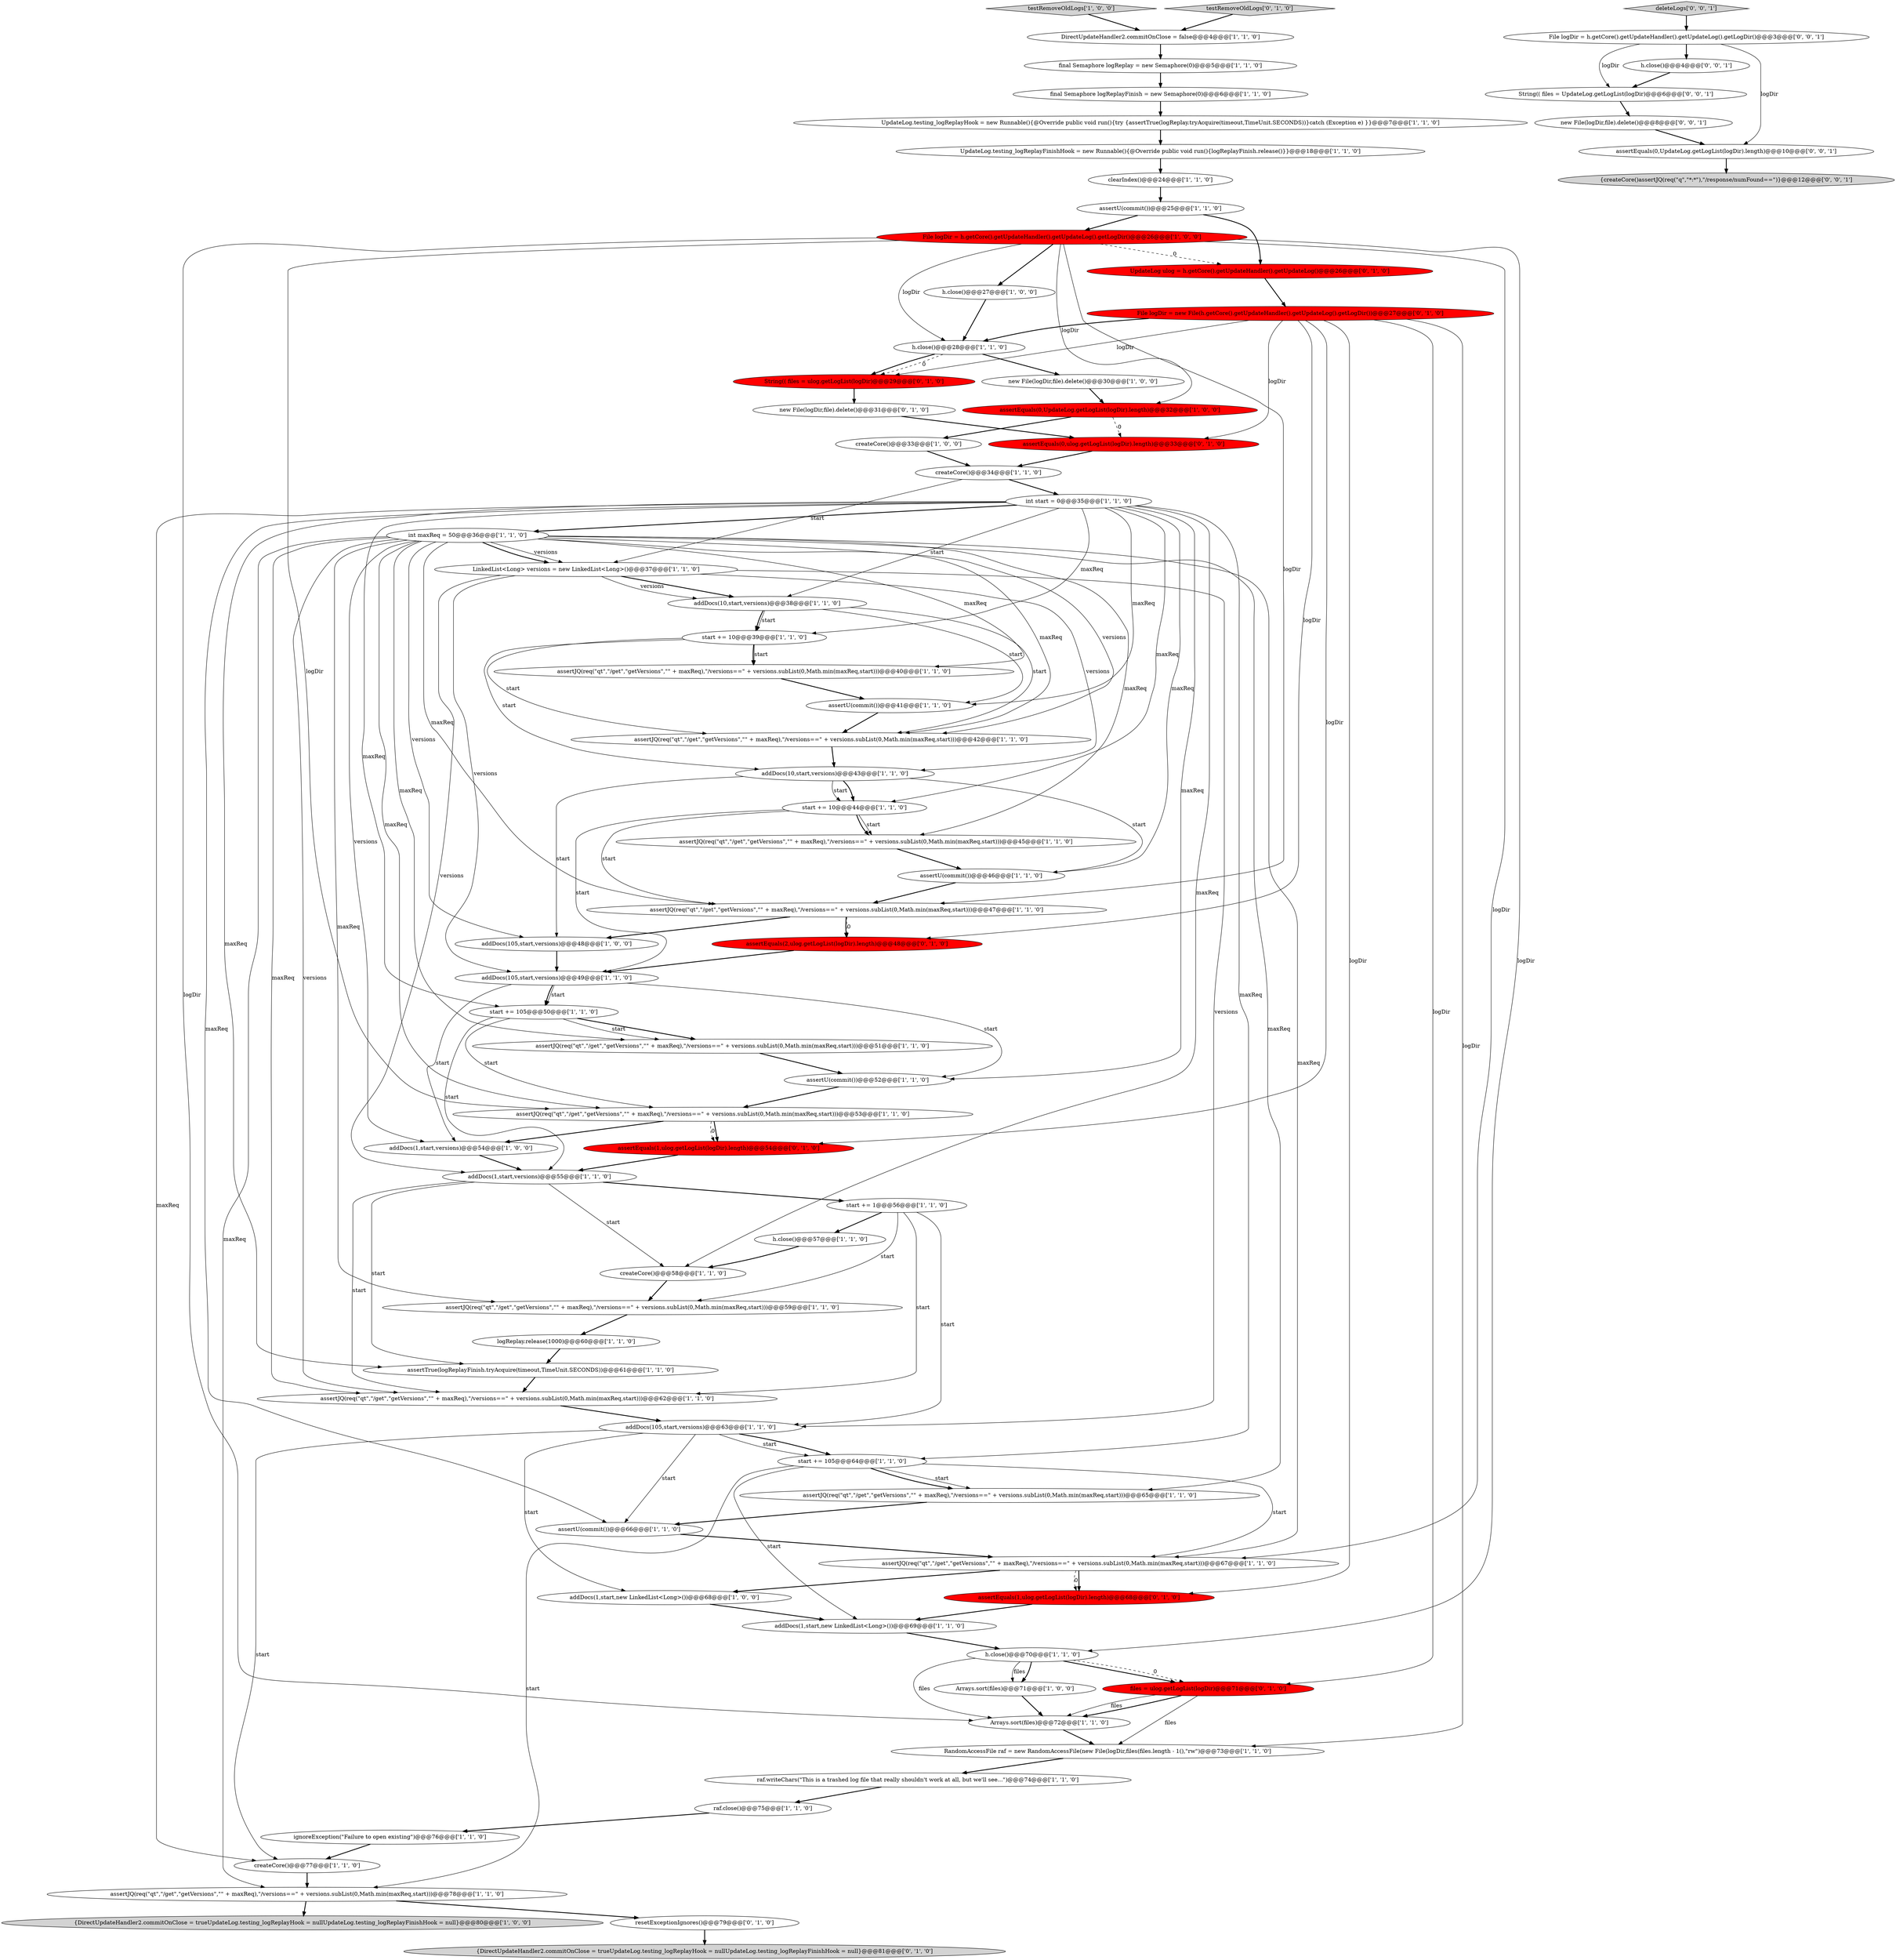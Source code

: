 digraph {
40 [style = filled, label = "assertTrue(logReplayFinish.tryAcquire(timeout,TimeUnit.SECONDS))@@@61@@@['1', '1', '0']", fillcolor = white, shape = ellipse image = "AAA0AAABBB1BBB"];
26 [style = filled, label = "h.close()@@@70@@@['1', '1', '0']", fillcolor = white, shape = ellipse image = "AAA0AAABBB1BBB"];
56 [style = filled, label = "addDocs(105,start,versions)@@@49@@@['1', '1', '0']", fillcolor = white, shape = ellipse image = "AAA0AAABBB1BBB"];
16 [style = filled, label = "assertU(commit())@@@25@@@['1', '1', '0']", fillcolor = white, shape = ellipse image = "AAA0AAABBB1BBB"];
33 [style = filled, label = "createCore()@@@34@@@['1', '1', '0']", fillcolor = white, shape = ellipse image = "AAA0AAABBB1BBB"];
57 [style = filled, label = "assertU(commit())@@@52@@@['1', '1', '0']", fillcolor = white, shape = ellipse image = "AAA0AAABBB1BBB"];
58 [style = filled, label = "addDocs(105,start,versions)@@@63@@@['1', '1', '0']", fillcolor = white, shape = ellipse image = "AAA0AAABBB1BBB"];
65 [style = filled, label = "UpdateLog ulog = h.getCore().getUpdateHandler().getUpdateLog()@@@26@@@['0', '1', '0']", fillcolor = red, shape = ellipse image = "AAA1AAABBB2BBB"];
69 [style = filled, label = "files = ulog.getLogList(logDir)@@@71@@@['0', '1', '0']", fillcolor = red, shape = ellipse image = "AAA1AAABBB2BBB"];
24 [style = filled, label = "int maxReq = 50@@@36@@@['1', '1', '0']", fillcolor = white, shape = ellipse image = "AAA0AAABBB1BBB"];
5 [style = filled, label = "testRemoveOldLogs['1', '0', '0']", fillcolor = lightgray, shape = diamond image = "AAA0AAABBB1BBB"];
21 [style = filled, label = "addDocs(105,start,versions)@@@48@@@['1', '0', '0']", fillcolor = white, shape = ellipse image = "AAA0AAABBB1BBB"];
11 [style = filled, label = "assertJQ(req(\"qt\",\"/get\",\"getVersions\",\"\" + maxReq),\"/versions==\" + versions.subList(0,Math.min(maxReq,start)))@@@53@@@['1', '1', '0']", fillcolor = white, shape = ellipse image = "AAA0AAABBB1BBB"];
12 [style = filled, label = "addDocs(1,start,versions)@@@54@@@['1', '0', '0']", fillcolor = white, shape = ellipse image = "AAA0AAABBB1BBB"];
68 [style = filled, label = "assertEquals(1,ulog.getLogList(logDir).length)@@@54@@@['0', '1', '0']", fillcolor = red, shape = ellipse image = "AAA1AAABBB2BBB"];
67 [style = filled, label = "String(( files = ulog.getLogList(logDir)@@@29@@@['0', '1', '0']", fillcolor = red, shape = ellipse image = "AAA1AAABBB2BBB"];
52 [style = filled, label = "assertU(commit())@@@46@@@['1', '1', '0']", fillcolor = white, shape = ellipse image = "AAA0AAABBB1BBB"];
14 [style = filled, label = "start += 105@@@50@@@['1', '1', '0']", fillcolor = white, shape = ellipse image = "AAA0AAABBB1BBB"];
19 [style = filled, label = "new File(logDir,file).delete()@@@30@@@['1', '0', '0']", fillcolor = white, shape = ellipse image = "AAA0AAABBB1BBB"];
18 [style = filled, label = "LinkedList<Long> versions = new LinkedList<Long>()@@@37@@@['1', '1', '0']", fillcolor = white, shape = ellipse image = "AAA0AAABBB1BBB"];
46 [style = filled, label = "RandomAccessFile raf = new RandomAccessFile(new File(logDir,files(files.length - 1(),\"rw\")@@@73@@@['1', '1', '0']", fillcolor = white, shape = ellipse image = "AAA0AAABBB1BBB"];
72 [style = filled, label = "new File(logDir,file).delete()@@@8@@@['0', '0', '1']", fillcolor = white, shape = ellipse image = "AAA0AAABBB3BBB"];
53 [style = filled, label = "assertJQ(req(\"qt\",\"/get\",\"getVersions\",\"\" + maxReq),\"/versions==\" + versions.subList(0,Math.min(maxReq,start)))@@@40@@@['1', '1', '0']", fillcolor = white, shape = ellipse image = "AAA0AAABBB1BBB"];
54 [style = filled, label = "assertU(commit())@@@66@@@['1', '1', '0']", fillcolor = white, shape = ellipse image = "AAA0AAABBB1BBB"];
22 [style = filled, label = "createCore()@@@77@@@['1', '1', '0']", fillcolor = white, shape = ellipse image = "AAA0AAABBB1BBB"];
36 [style = filled, label = "File logDir = h.getCore().getUpdateHandler().getUpdateLog().getLogDir()@@@26@@@['1', '0', '0']", fillcolor = red, shape = ellipse image = "AAA1AAABBB1BBB"];
3 [style = filled, label = "createCore()@@@58@@@['1', '1', '0']", fillcolor = white, shape = ellipse image = "AAA0AAABBB1BBB"];
41 [style = filled, label = "start += 10@@@39@@@['1', '1', '0']", fillcolor = white, shape = ellipse image = "AAA0AAABBB1BBB"];
13 [style = filled, label = "assertU(commit())@@@41@@@['1', '1', '0']", fillcolor = white, shape = ellipse image = "AAA0AAABBB1BBB"];
43 [style = filled, label = "raf.writeChars(\"This is a trashed log file that really shouldn't work at all, but we'll see...\")@@@74@@@['1', '1', '0']", fillcolor = white, shape = ellipse image = "AAA0AAABBB1BBB"];
30 [style = filled, label = "assertJQ(req(\"qt\",\"/get\",\"getVersions\",\"\" + maxReq),\"/versions==\" + versions.subList(0,Math.min(maxReq,start)))@@@45@@@['1', '1', '0']", fillcolor = white, shape = ellipse image = "AAA0AAABBB1BBB"];
55 [style = filled, label = "final Semaphore logReplayFinish = new Semaphore(0)@@@6@@@['1', '1', '0']", fillcolor = white, shape = ellipse image = "AAA0AAABBB1BBB"];
71 [style = filled, label = "File logDir = new File(h.getCore().getUpdateHandler().getUpdateLog().getLogDir())@@@27@@@['0', '1', '0']", fillcolor = red, shape = ellipse image = "AAA1AAABBB2BBB"];
61 [style = filled, label = "assertEquals(2,ulog.getLogList(logDir).length)@@@48@@@['0', '1', '0']", fillcolor = red, shape = ellipse image = "AAA1AAABBB2BBB"];
42 [style = filled, label = "assertJQ(req(\"qt\",\"/get\",\"getVersions\",\"\" + maxReq),\"/versions==\" + versions.subList(0,Math.min(maxReq,start)))@@@51@@@['1', '1', '0']", fillcolor = white, shape = ellipse image = "AAA0AAABBB1BBB"];
37 [style = filled, label = "h.close()@@@27@@@['1', '0', '0']", fillcolor = white, shape = ellipse image = "AAA0AAABBB1BBB"];
78 [style = filled, label = "String(( files = UpdateLog.getLogList(logDir)@@@6@@@['0', '0', '1']", fillcolor = white, shape = ellipse image = "AAA0AAABBB3BBB"];
20 [style = filled, label = "h.close()@@@28@@@['1', '1', '0']", fillcolor = white, shape = ellipse image = "AAA0AAABBB1BBB"];
2 [style = filled, label = "int start = 0@@@35@@@['1', '1', '0']", fillcolor = white, shape = ellipse image = "AAA0AAABBB1BBB"];
28 [style = filled, label = "assertJQ(req(\"qt\",\"/get\",\"getVersions\",\"\" + maxReq),\"/versions==\" + versions.subList(0,Math.min(maxReq,start)))@@@42@@@['1', '1', '0']", fillcolor = white, shape = ellipse image = "AAA0AAABBB1BBB"];
9 [style = filled, label = "start += 1@@@56@@@['1', '1', '0']", fillcolor = white, shape = ellipse image = "AAA0AAABBB1BBB"];
8 [style = filled, label = "{DirectUpdateHandler2.commitOnClose = trueUpdateLog.testing_logReplayHook = nullUpdateLog.testing_logReplayFinishHook = null}@@@80@@@['1', '0', '0']", fillcolor = lightgray, shape = ellipse image = "AAA0AAABBB1BBB"];
7 [style = filled, label = "assertEquals(0,UpdateLog.getLogList(logDir).length)@@@32@@@['1', '0', '0']", fillcolor = red, shape = ellipse image = "AAA1AAABBB1BBB"];
73 [style = filled, label = "deleteLogs['0', '0', '1']", fillcolor = lightgray, shape = diamond image = "AAA0AAABBB3BBB"];
77 [style = filled, label = "assertEquals(0,UpdateLog.getLogList(logDir).length)@@@10@@@['0', '0', '1']", fillcolor = white, shape = ellipse image = "AAA0AAABBB3BBB"];
35 [style = filled, label = "addDocs(10,start,versions)@@@38@@@['1', '1', '0']", fillcolor = white, shape = ellipse image = "AAA0AAABBB1BBB"];
17 [style = filled, label = "addDocs(1,start,versions)@@@55@@@['1', '1', '0']", fillcolor = white, shape = ellipse image = "AAA0AAABBB1BBB"];
44 [style = filled, label = "start += 105@@@64@@@['1', '1', '0']", fillcolor = white, shape = ellipse image = "AAA0AAABBB1BBB"];
64 [style = filled, label = "new File(logDir,file).delete()@@@31@@@['0', '1', '0']", fillcolor = white, shape = ellipse image = "AAA0AAABBB2BBB"];
51 [style = filled, label = "assertJQ(req(\"qt\",\"/get\",\"getVersions\",\"\" + maxReq),\"/versions==\" + versions.subList(0,Math.min(maxReq,start)))@@@47@@@['1', '1', '0']", fillcolor = white, shape = ellipse image = "AAA0AAABBB1BBB"];
66 [style = filled, label = "resetExceptionIgnores()@@@79@@@['0', '1', '0']", fillcolor = white, shape = ellipse image = "AAA0AAABBB2BBB"];
74 [style = filled, label = "{createCore()assertJQ(req(\"q\",\"*:*\"),\"/response/numFound==\")}@@@12@@@['0', '0', '1']", fillcolor = lightgray, shape = ellipse image = "AAA0AAABBB3BBB"];
1 [style = filled, label = "assertJQ(req(\"qt\",\"/get\",\"getVersions\",\"\" + maxReq),\"/versions==\" + versions.subList(0,Math.min(maxReq,start)))@@@62@@@['1', '1', '0']", fillcolor = white, shape = ellipse image = "AAA0AAABBB1BBB"];
4 [style = filled, label = "assertJQ(req(\"qt\",\"/get\",\"getVersions\",\"\" + maxReq),\"/versions==\" + versions.subList(0,Math.min(maxReq,start)))@@@59@@@['1', '1', '0']", fillcolor = white, shape = ellipse image = "AAA0AAABBB1BBB"];
29 [style = filled, label = "UpdateLog.testing_logReplayFinishHook = new Runnable(){@Override public void run(){logReplayFinish.release()}}@@@18@@@['1', '1', '0']", fillcolor = white, shape = ellipse image = "AAA0AAABBB1BBB"];
32 [style = filled, label = "h.close()@@@57@@@['1', '1', '0']", fillcolor = white, shape = ellipse image = "AAA0AAABBB1BBB"];
39 [style = filled, label = "final Semaphore logReplay = new Semaphore(0)@@@5@@@['1', '1', '0']", fillcolor = white, shape = ellipse image = "AAA0AAABBB1BBB"];
45 [style = filled, label = "ignoreException(\"Failure to open existing\")@@@76@@@['1', '1', '0']", fillcolor = white, shape = ellipse image = "AAA0AAABBB1BBB"];
47 [style = filled, label = "UpdateLog.testing_logReplayHook = new Runnable(){@Override public void run(){try {assertTrue(logReplay.tryAcquire(timeout,TimeUnit.SECONDS))}catch (Exception e) }}@@@7@@@['1', '1', '0']", fillcolor = white, shape = ellipse image = "AAA0AAABBB1BBB"];
23 [style = filled, label = "assertJQ(req(\"qt\",\"/get\",\"getVersions\",\"\" + maxReq),\"/versions==\" + versions.subList(0,Math.min(maxReq,start)))@@@78@@@['1', '1', '0']", fillcolor = white, shape = ellipse image = "AAA0AAABBB1BBB"];
49 [style = filled, label = "start += 10@@@44@@@['1', '1', '0']", fillcolor = white, shape = ellipse image = "AAA0AAABBB1BBB"];
25 [style = filled, label = "addDocs(1,start,new LinkedList<Long>())@@@68@@@['1', '0', '0']", fillcolor = white, shape = ellipse image = "AAA0AAABBB1BBB"];
0 [style = filled, label = "logReplay.release(1000)@@@60@@@['1', '1', '0']", fillcolor = white, shape = ellipse image = "AAA0AAABBB1BBB"];
62 [style = filled, label = "{DirectUpdateHandler2.commitOnClose = trueUpdateLog.testing_logReplayHook = nullUpdateLog.testing_logReplayFinishHook = null}@@@81@@@['0', '1', '0']", fillcolor = lightgray, shape = ellipse image = "AAA0AAABBB2BBB"];
70 [style = filled, label = "testRemoveOldLogs['0', '1', '0']", fillcolor = lightgray, shape = diamond image = "AAA0AAABBB2BBB"];
10 [style = filled, label = "clearIndex()@@@24@@@['1', '1', '0']", fillcolor = white, shape = ellipse image = "AAA0AAABBB1BBB"];
75 [style = filled, label = "h.close()@@@4@@@['0', '0', '1']", fillcolor = white, shape = ellipse image = "AAA0AAABBB3BBB"];
6 [style = filled, label = "assertJQ(req(\"qt\",\"/get\",\"getVersions\",\"\" + maxReq),\"/versions==\" + versions.subList(0,Math.min(maxReq,start)))@@@65@@@['1', '1', '0']", fillcolor = white, shape = ellipse image = "AAA0AAABBB1BBB"];
27 [style = filled, label = "addDocs(10,start,versions)@@@43@@@['1', '1', '0']", fillcolor = white, shape = ellipse image = "AAA0AAABBB1BBB"];
38 [style = filled, label = "DirectUpdateHandler2.commitOnClose = false@@@4@@@['1', '1', '0']", fillcolor = white, shape = ellipse image = "AAA0AAABBB1BBB"];
60 [style = filled, label = "assertEquals(0,ulog.getLogList(logDir).length)@@@33@@@['0', '1', '0']", fillcolor = red, shape = ellipse image = "AAA1AAABBB2BBB"];
63 [style = filled, label = "assertEquals(1,ulog.getLogList(logDir).length)@@@68@@@['0', '1', '0']", fillcolor = red, shape = ellipse image = "AAA1AAABBB2BBB"];
59 [style = filled, label = "Arrays.sort(files)@@@71@@@['1', '0', '0']", fillcolor = white, shape = ellipse image = "AAA0AAABBB1BBB"];
15 [style = filled, label = "raf.close()@@@75@@@['1', '1', '0']", fillcolor = white, shape = ellipse image = "AAA0AAABBB1BBB"];
31 [style = filled, label = "createCore()@@@33@@@['1', '0', '0']", fillcolor = white, shape = ellipse image = "AAA0AAABBB1BBB"];
34 [style = filled, label = "Arrays.sort(files)@@@72@@@['1', '1', '0']", fillcolor = white, shape = ellipse image = "AAA0AAABBB1BBB"];
48 [style = filled, label = "addDocs(1,start,new LinkedList<Long>())@@@69@@@['1', '1', '0']", fillcolor = white, shape = ellipse image = "AAA0AAABBB1BBB"];
76 [style = filled, label = "File logDir = h.getCore().getUpdateHandler().getUpdateLog().getLogDir()@@@3@@@['0', '0', '1']", fillcolor = white, shape = ellipse image = "AAA0AAABBB3BBB"];
50 [style = filled, label = "assertJQ(req(\"qt\",\"/get\",\"getVersions\",\"\" + maxReq),\"/versions==\" + versions.subList(0,Math.min(maxReq,start)))@@@67@@@['1', '1', '0']", fillcolor = white, shape = ellipse image = "AAA0AAABBB1BBB"];
18->56 [style = solid, label="versions"];
71->61 [style = solid, label="logDir"];
34->46 [style = bold, label=""];
9->58 [style = solid, label="start"];
50->63 [style = dashed, label="0"];
61->56 [style = bold, label=""];
63->48 [style = bold, label=""];
55->47 [style = bold, label=""];
35->41 [style = bold, label=""];
30->52 [style = bold, label=""];
27->52 [style = solid, label="start"];
17->9 [style = bold, label=""];
70->38 [style = bold, label=""];
56->14 [style = solid, label="start"];
71->20 [style = bold, label=""];
2->3 [style = solid, label="maxReq"];
24->28 [style = solid, label="maxReq"];
66->62 [style = bold, label=""];
7->31 [style = bold, label=""];
71->69 [style = solid, label="logDir"];
25->48 [style = bold, label=""];
2->44 [style = solid, label="maxReq"];
38->39 [style = bold, label=""];
3->4 [style = bold, label=""];
27->49 [style = bold, label=""];
5->38 [style = bold, label=""];
36->7 [style = solid, label="logDir"];
71->60 [style = solid, label="logDir"];
36->65 [style = dashed, label="0"];
21->56 [style = bold, label=""];
51->61 [style = bold, label=""];
36->11 [style = solid, label="logDir"];
27->49 [style = solid, label="start"];
18->58 [style = solid, label="versions"];
24->18 [style = solid, label="versions"];
7->60 [style = dashed, label="0"];
45->22 [style = bold, label=""];
56->12 [style = solid, label="start"];
18->35 [style = bold, label=""];
51->61 [style = dashed, label="0"];
0->40 [style = bold, label=""];
36->50 [style = solid, label="logDir"];
9->1 [style = solid, label="start"];
2->24 [style = bold, label=""];
73->76 [style = bold, label=""];
17->3 [style = solid, label="start"];
27->21 [style = solid, label="start"];
32->3 [style = bold, label=""];
64->60 [style = bold, label=""];
50->63 [style = bold, label=""];
75->78 [style = bold, label=""];
71->67 [style = solid, label="logDir"];
14->17 [style = solid, label="start"];
44->23 [style = solid, label="start"];
76->75 [style = bold, label=""];
69->46 [style = solid, label="files"];
67->64 [style = bold, label=""];
24->50 [style = solid, label="maxReq"];
6->54 [style = bold, label=""];
51->21 [style = bold, label=""];
9->32 [style = bold, label=""];
72->77 [style = bold, label=""];
77->74 [style = bold, label=""];
24->6 [style = solid, label="maxReq"];
11->12 [style = bold, label=""];
59->34 [style = bold, label=""];
2->49 [style = solid, label="maxReq"];
24->1 [style = solid, label="maxReq"];
24->12 [style = solid, label="versions"];
23->8 [style = bold, label=""];
24->18 [style = bold, label=""];
22->23 [style = bold, label=""];
58->25 [style = solid, label="start"];
4->0 [style = bold, label=""];
36->26 [style = solid, label="logDir"];
2->52 [style = solid, label="maxReq"];
41->53 [style = bold, label=""];
20->67 [style = bold, label=""];
76->77 [style = solid, label="logDir"];
1->58 [style = bold, label=""];
17->40 [style = solid, label="start"];
31->33 [style = bold, label=""];
24->30 [style = solid, label="maxReq"];
36->37 [style = bold, label=""];
76->78 [style = solid, label="logDir"];
56->14 [style = bold, label=""];
52->51 [style = bold, label=""];
20->19 [style = bold, label=""];
36->20 [style = solid, label="logDir"];
68->17 [style = bold, label=""];
2->40 [style = solid, label="maxReq"];
2->22 [style = solid, label="maxReq"];
46->43 [style = bold, label=""];
26->34 [style = solid, label="files"];
36->51 [style = solid, label="logDir"];
16->36 [style = bold, label=""];
14->11 [style = solid, label="start"];
49->56 [style = solid, label="start"];
49->30 [style = solid, label="start"];
12->17 [style = bold, label=""];
14->42 [style = bold, label=""];
18->27 [style = solid, label="versions"];
24->11 [style = solid, label="maxReq"];
36->34 [style = solid, label="logDir"];
49->51 [style = solid, label="start"];
2->41 [style = solid, label="maxReq"];
44->48 [style = solid, label="start"];
65->71 [style = bold, label=""];
18->17 [style = solid, label="versions"];
23->66 [style = bold, label=""];
48->26 [style = bold, label=""];
58->22 [style = solid, label="start"];
57->11 [style = bold, label=""];
47->29 [style = bold, label=""];
78->72 [style = bold, label=""];
2->14 [style = solid, label="maxReq"];
10->16 [style = bold, label=""];
49->30 [style = bold, label=""];
42->57 [style = bold, label=""];
44->6 [style = solid, label="start"];
35->41 [style = solid, label="start"];
24->51 [style = solid, label="maxReq"];
29->10 [style = bold, label=""];
41->28 [style = solid, label="start"];
2->13 [style = solid, label="maxReq"];
56->57 [style = solid, label="start"];
26->59 [style = bold, label=""];
26->69 [style = bold, label=""];
24->1 [style = solid, label="versions"];
33->2 [style = bold, label=""];
53->13 [style = bold, label=""];
35->13 [style = solid, label="start"];
44->6 [style = bold, label=""];
15->45 [style = bold, label=""];
71->68 [style = solid, label="logDir"];
39->55 [style = bold, label=""];
11->68 [style = dashed, label="0"];
24->28 [style = solid, label="versions"];
71->46 [style = solid, label="logDir"];
11->68 [style = bold, label=""];
26->69 [style = dashed, label="0"];
2->35 [style = solid, label="start"];
37->20 [style = bold, label=""];
9->4 [style = solid, label="start"];
17->1 [style = solid, label="start"];
35->28 [style = solid, label="start"];
18->35 [style = solid, label="versions"];
14->42 [style = solid, label="start"];
69->34 [style = solid, label="files"];
24->53 [style = solid, label="maxReq"];
44->50 [style = solid, label="start"];
41->27 [style = solid, label="start"];
58->44 [style = bold, label=""];
50->25 [style = bold, label=""];
54->50 [style = bold, label=""];
24->23 [style = solid, label="maxReq"];
40->1 [style = bold, label=""];
26->59 [style = solid, label="files"];
2->54 [style = solid, label="maxReq"];
60->33 [style = bold, label=""];
16->65 [style = bold, label=""];
58->44 [style = solid, label="start"];
43->15 [style = bold, label=""];
2->57 [style = solid, label="maxReq"];
58->54 [style = solid, label="start"];
24->4 [style = solid, label="maxReq"];
71->63 [style = solid, label="logDir"];
41->53 [style = solid, label="start"];
28->27 [style = bold, label=""];
24->42 [style = solid, label="maxReq"];
24->21 [style = solid, label="versions"];
19->7 [style = bold, label=""];
20->67 [style = dashed, label="0"];
69->34 [style = bold, label=""];
13->28 [style = bold, label=""];
33->18 [style = solid, label="start"];
}
